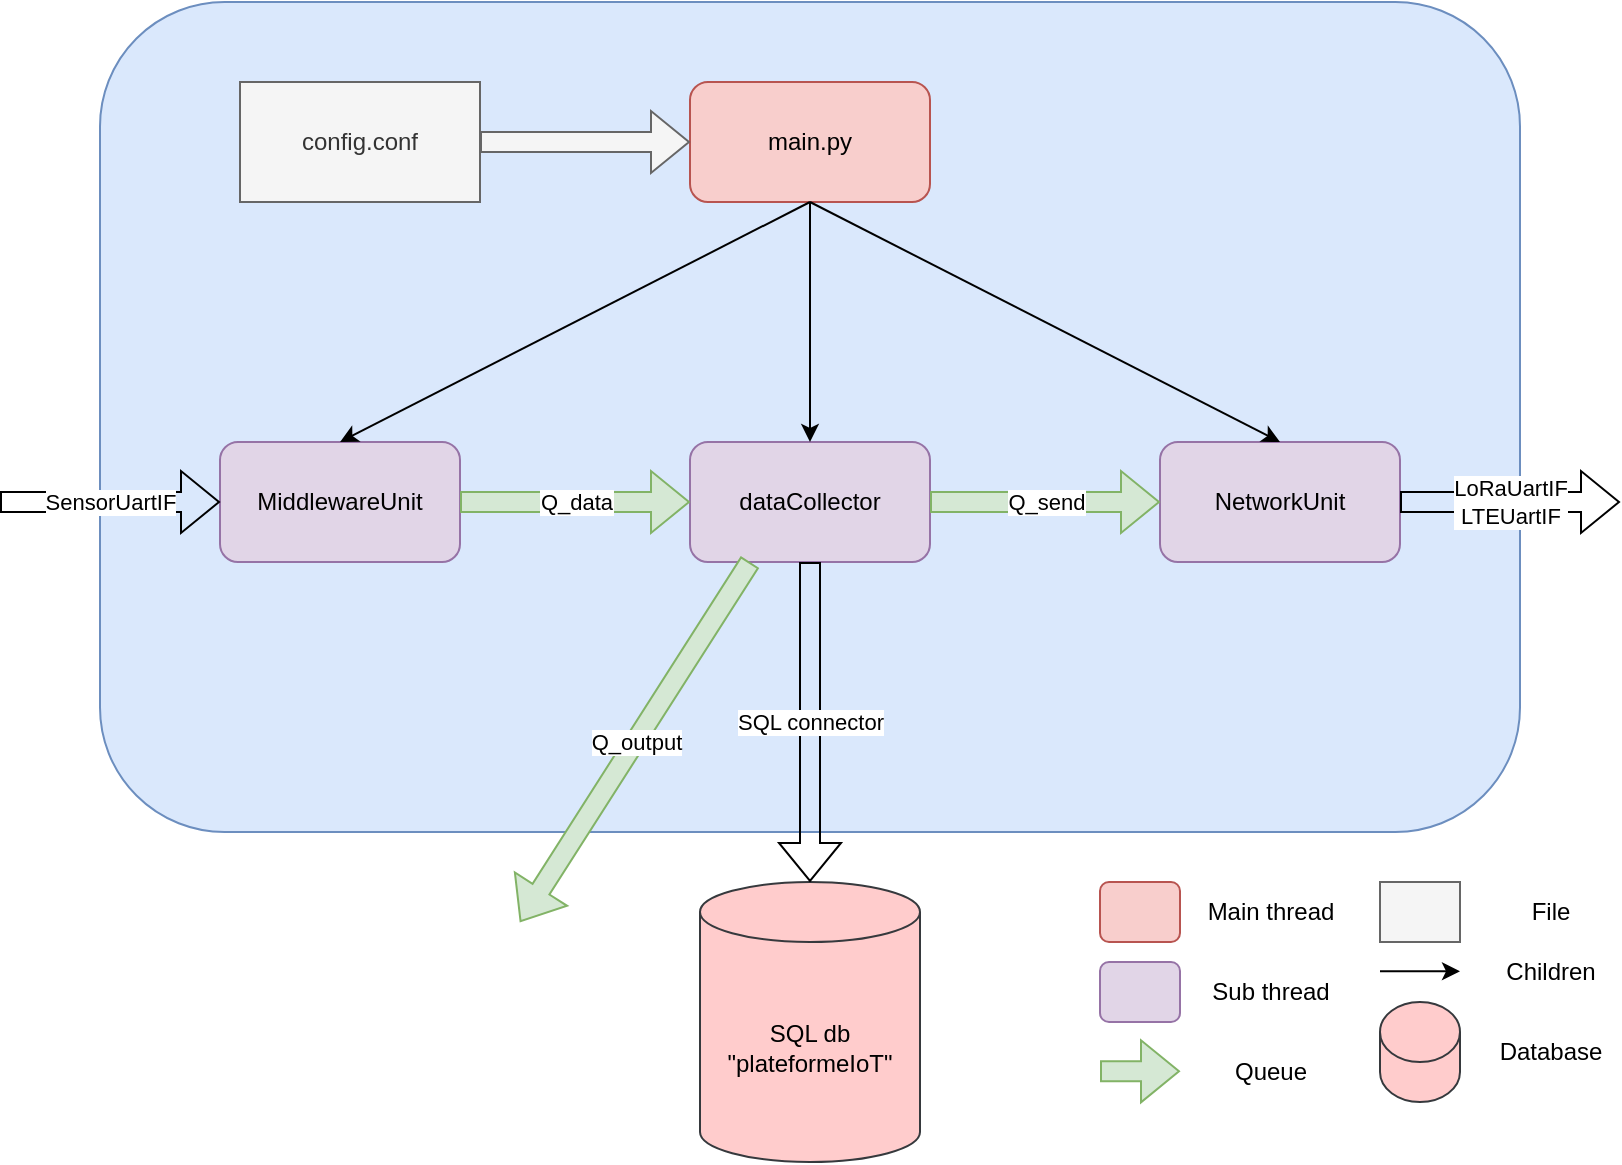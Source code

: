 <mxfile version="24.7.10">
  <diagram id="kgpKYQtTHZ0yAKxKKP6v" name="Page-1">
    <mxGraphModel dx="1147" dy="732" grid="1" gridSize="10" guides="1" tooltips="1" connect="1" arrows="1" fold="1" page="1" pageScale="1" pageWidth="850" pageHeight="1100" math="0" shadow="0">
      <root>
        <mxCell id="0" />
        <mxCell id="1" parent="0" />
        <mxCell id="p8oQ2Y7UW29wnvVlreP6-6" value="" style="rounded=1;whiteSpace=wrap;html=1;fillColor=#dae8fc;strokeColor=#6c8ebf;" vertex="1" parent="1">
          <mxGeometry x="70" y="10" width="710" height="415" as="geometry" />
        </mxCell>
        <mxCell id="p8oQ2Y7UW29wnvVlreP6-1" value="main.py" style="rounded=1;whiteSpace=wrap;html=1;fillColor=#f8cecc;strokeColor=#b85450;" vertex="1" parent="1">
          <mxGeometry x="365" y="50" width="120" height="60" as="geometry" />
        </mxCell>
        <mxCell id="p8oQ2Y7UW29wnvVlreP6-2" value="MiddlewareUnit" style="rounded=1;whiteSpace=wrap;html=1;fillColor=#e1d5e7;strokeColor=#9673a6;" vertex="1" parent="1">
          <mxGeometry x="130" y="230" width="120" height="60" as="geometry" />
        </mxCell>
        <mxCell id="p8oQ2Y7UW29wnvVlreP6-3" value="dataCollector" style="rounded=1;whiteSpace=wrap;html=1;fillColor=#e1d5e7;strokeColor=#9673a6;" vertex="1" parent="1">
          <mxGeometry x="365" y="230" width="120" height="60" as="geometry" />
        </mxCell>
        <mxCell id="p8oQ2Y7UW29wnvVlreP6-4" value="NetworkUnit" style="rounded=1;whiteSpace=wrap;html=1;fillColor=#e1d5e7;strokeColor=#9673a6;" vertex="1" parent="1">
          <mxGeometry x="600" y="230" width="120" height="60" as="geometry" />
        </mxCell>
        <mxCell id="p8oQ2Y7UW29wnvVlreP6-5" value="config.conf" style="rounded=0;whiteSpace=wrap;html=1;fillColor=#f5f5f5;fontColor=#333333;strokeColor=#666666;" vertex="1" parent="1">
          <mxGeometry x="140" y="50" width="120" height="60" as="geometry" />
        </mxCell>
        <mxCell id="p8oQ2Y7UW29wnvVlreP6-7" value="&lt;div&gt;SQL db&lt;/div&gt;&lt;div&gt;&quot;plateformeIoT&quot;&lt;br&gt;&lt;/div&gt;" style="shape=cylinder3;whiteSpace=wrap;html=1;boundedLbl=1;backgroundOutline=1;size=15;fillColor=#ffcccc;strokeColor=#36393d;" vertex="1" parent="1">
          <mxGeometry x="370" y="450" width="110" height="140" as="geometry" />
        </mxCell>
        <mxCell id="p8oQ2Y7UW29wnvVlreP6-8" value="" style="shape=flexArrow;endArrow=classic;html=1;rounded=0;exitX=1;exitY=0.5;exitDx=0;exitDy=0;entryX=0;entryY=0.5;entryDx=0;entryDy=0;fillColor=#d5e8d4;strokeColor=#82b366;" edge="1" parent="1" source="p8oQ2Y7UW29wnvVlreP6-2" target="p8oQ2Y7UW29wnvVlreP6-3">
          <mxGeometry width="50" height="50" relative="1" as="geometry">
            <mxPoint x="400" y="310" as="sourcePoint" />
            <mxPoint x="360" y="260" as="targetPoint" />
          </mxGeometry>
        </mxCell>
        <mxCell id="p8oQ2Y7UW29wnvVlreP6-18" value="Q_data" style="edgeLabel;html=1;align=center;verticalAlign=middle;resizable=0;points=[];" vertex="1" connectable="0" parent="p8oQ2Y7UW29wnvVlreP6-8">
          <mxGeometry relative="1" as="geometry">
            <mxPoint as="offset" />
          </mxGeometry>
        </mxCell>
        <mxCell id="p8oQ2Y7UW29wnvVlreP6-9" value="" style="shape=flexArrow;endArrow=classic;html=1;rounded=0;exitX=1;exitY=0.5;exitDx=0;exitDy=0;entryX=0;entryY=0.5;entryDx=0;entryDy=0;fillColor=#d5e8d4;strokeColor=#82b366;" edge="1" parent="1" source="p8oQ2Y7UW29wnvVlreP6-3" target="p8oQ2Y7UW29wnvVlreP6-4">
          <mxGeometry width="50" height="50" relative="1" as="geometry">
            <mxPoint x="400" y="310" as="sourcePoint" />
            <mxPoint x="450" y="260" as="targetPoint" />
          </mxGeometry>
        </mxCell>
        <mxCell id="p8oQ2Y7UW29wnvVlreP6-19" value="Q_send" style="edgeLabel;html=1;align=center;verticalAlign=middle;resizable=0;points=[];" vertex="1" connectable="0" parent="p8oQ2Y7UW29wnvVlreP6-9">
          <mxGeometry relative="1" as="geometry">
            <mxPoint as="offset" />
          </mxGeometry>
        </mxCell>
        <mxCell id="p8oQ2Y7UW29wnvVlreP6-10" value="" style="endArrow=classic;html=1;rounded=0;exitX=0.5;exitY=1;exitDx=0;exitDy=0;entryX=0.5;entryY=0;entryDx=0;entryDy=0;" edge="1" parent="1" source="p8oQ2Y7UW29wnvVlreP6-1" target="p8oQ2Y7UW29wnvVlreP6-3">
          <mxGeometry width="50" height="50" relative="1" as="geometry">
            <mxPoint x="400" y="310" as="sourcePoint" />
            <mxPoint x="450" y="260" as="targetPoint" />
          </mxGeometry>
        </mxCell>
        <mxCell id="p8oQ2Y7UW29wnvVlreP6-11" value="" style="endArrow=classic;html=1;rounded=0;exitX=0.5;exitY=1;exitDx=0;exitDy=0;entryX=0.5;entryY=0;entryDx=0;entryDy=0;" edge="1" parent="1" source="p8oQ2Y7UW29wnvVlreP6-1" target="p8oQ2Y7UW29wnvVlreP6-4">
          <mxGeometry width="50" height="50" relative="1" as="geometry">
            <mxPoint x="400" y="310" as="sourcePoint" />
            <mxPoint x="450" y="260" as="targetPoint" />
          </mxGeometry>
        </mxCell>
        <mxCell id="p8oQ2Y7UW29wnvVlreP6-12" value="" style="endArrow=classic;html=1;rounded=0;entryX=0.5;entryY=0;entryDx=0;entryDy=0;exitX=0.5;exitY=1;exitDx=0;exitDy=0;" edge="1" parent="1" source="p8oQ2Y7UW29wnvVlreP6-1" target="p8oQ2Y7UW29wnvVlreP6-2">
          <mxGeometry width="50" height="50" relative="1" as="geometry">
            <mxPoint x="400" y="310" as="sourcePoint" />
            <mxPoint x="450" y="260" as="targetPoint" />
          </mxGeometry>
        </mxCell>
        <mxCell id="p8oQ2Y7UW29wnvVlreP6-13" value="" style="shape=flexArrow;endArrow=classic;html=1;rounded=0;exitX=1;exitY=0.5;exitDx=0;exitDy=0;entryX=0;entryY=0.5;entryDx=0;entryDy=0;fillColor=#f5f5f5;strokeColor=#666666;" edge="1" parent="1" source="p8oQ2Y7UW29wnvVlreP6-5" target="p8oQ2Y7UW29wnvVlreP6-1">
          <mxGeometry width="50" height="50" relative="1" as="geometry">
            <mxPoint x="400" y="310" as="sourcePoint" />
            <mxPoint x="450" y="260" as="targetPoint" />
          </mxGeometry>
        </mxCell>
        <mxCell id="p8oQ2Y7UW29wnvVlreP6-14" value="" style="shape=flexArrow;endArrow=classic;html=1;rounded=0;exitX=0.5;exitY=1;exitDx=0;exitDy=0;entryX=0.5;entryY=0;entryDx=0;entryDy=0;entryPerimeter=0;" edge="1" parent="1" source="p8oQ2Y7UW29wnvVlreP6-3" target="p8oQ2Y7UW29wnvVlreP6-7">
          <mxGeometry width="50" height="50" relative="1" as="geometry">
            <mxPoint x="400" y="310" as="sourcePoint" />
            <mxPoint x="450" y="260" as="targetPoint" />
          </mxGeometry>
        </mxCell>
        <mxCell id="p8oQ2Y7UW29wnvVlreP6-20" value="SQL connector" style="edgeLabel;html=1;align=center;verticalAlign=middle;resizable=0;points=[];" vertex="1" connectable="0" parent="p8oQ2Y7UW29wnvVlreP6-14">
          <mxGeometry relative="1" as="geometry">
            <mxPoint as="offset" />
          </mxGeometry>
        </mxCell>
        <mxCell id="p8oQ2Y7UW29wnvVlreP6-15" value="" style="shape=flexArrow;endArrow=classic;html=1;rounded=0;exitX=0.25;exitY=1;exitDx=0;exitDy=0;fillColor=#d5e8d4;strokeColor=#82b366;" edge="1" parent="1" source="p8oQ2Y7UW29wnvVlreP6-3">
          <mxGeometry width="50" height="50" relative="1" as="geometry">
            <mxPoint x="400" y="310" as="sourcePoint" />
            <mxPoint x="280" y="470" as="targetPoint" />
          </mxGeometry>
        </mxCell>
        <mxCell id="p8oQ2Y7UW29wnvVlreP6-21" value="Q_output" style="edgeLabel;html=1;align=center;verticalAlign=middle;resizable=0;points=[];" vertex="1" connectable="0" parent="p8oQ2Y7UW29wnvVlreP6-15">
          <mxGeometry relative="1" as="geometry">
            <mxPoint as="offset" />
          </mxGeometry>
        </mxCell>
        <mxCell id="p8oQ2Y7UW29wnvVlreP6-16" value="" style="shape=flexArrow;endArrow=classic;html=1;rounded=0;exitX=1;exitY=0.5;exitDx=0;exitDy=0;" edge="1" parent="1" source="p8oQ2Y7UW29wnvVlreP6-4">
          <mxGeometry width="50" height="50" relative="1" as="geometry">
            <mxPoint x="400" y="310" as="sourcePoint" />
            <mxPoint x="830" y="260" as="targetPoint" />
          </mxGeometry>
        </mxCell>
        <mxCell id="p8oQ2Y7UW29wnvVlreP6-22" value="&lt;div&gt;LoRaUartIF&lt;/div&gt;&lt;div&gt;LTEUartIF&lt;br&gt;&lt;/div&gt;" style="edgeLabel;html=1;align=center;verticalAlign=middle;resizable=0;points=[];" vertex="1" connectable="0" parent="p8oQ2Y7UW29wnvVlreP6-16">
          <mxGeometry relative="1" as="geometry">
            <mxPoint as="offset" />
          </mxGeometry>
        </mxCell>
        <mxCell id="p8oQ2Y7UW29wnvVlreP6-17" value="" style="shape=flexArrow;endArrow=classic;html=1;rounded=0;entryX=0;entryY=0.5;entryDx=0;entryDy=0;" edge="1" parent="1" target="p8oQ2Y7UW29wnvVlreP6-2">
          <mxGeometry width="50" height="50" relative="1" as="geometry">
            <mxPoint x="20" y="260" as="sourcePoint" />
            <mxPoint x="450" y="260" as="targetPoint" />
          </mxGeometry>
        </mxCell>
        <mxCell id="p8oQ2Y7UW29wnvVlreP6-23" value="SensorUartIF" style="edgeLabel;html=1;align=center;verticalAlign=middle;resizable=0;points=[];" vertex="1" connectable="0" parent="p8oQ2Y7UW29wnvVlreP6-17">
          <mxGeometry relative="1" as="geometry">
            <mxPoint as="offset" />
          </mxGeometry>
        </mxCell>
        <mxCell id="p8oQ2Y7UW29wnvVlreP6-24" value="" style="rounded=1;whiteSpace=wrap;html=1;fillColor=#e1d5e7;strokeColor=#9673a6;" vertex="1" parent="1">
          <mxGeometry x="570" y="490" width="40" height="30" as="geometry" />
        </mxCell>
        <mxCell id="p8oQ2Y7UW29wnvVlreP6-25" value="" style="rounded=1;whiteSpace=wrap;html=1;fillColor=#f8cecc;strokeColor=#b85450;" vertex="1" parent="1">
          <mxGeometry x="570" y="450" width="40" height="30" as="geometry" />
        </mxCell>
        <mxCell id="p8oQ2Y7UW29wnvVlreP6-26" value="" style="shape=flexArrow;endArrow=classic;html=1;rounded=0;exitX=1;exitY=0.5;exitDx=0;exitDy=0;fillColor=#d5e8d4;strokeColor=#82b366;" edge="1" parent="1">
          <mxGeometry width="50" height="50" relative="1" as="geometry">
            <mxPoint x="570" y="544.66" as="sourcePoint" />
            <mxPoint x="610" y="544.66" as="targetPoint" />
          </mxGeometry>
        </mxCell>
        <mxCell id="p8oQ2Y7UW29wnvVlreP6-28" value="" style="rounded=0;whiteSpace=wrap;html=1;fillColor=#f5f5f5;fontColor=#333333;strokeColor=#666666;" vertex="1" parent="1">
          <mxGeometry x="710" y="450" width="40" height="30" as="geometry" />
        </mxCell>
        <mxCell id="p8oQ2Y7UW29wnvVlreP6-30" value="" style="endArrow=classic;html=1;rounded=0;" edge="1" parent="1">
          <mxGeometry width="50" height="50" relative="1" as="geometry">
            <mxPoint x="710" y="494.66" as="sourcePoint" />
            <mxPoint x="750" y="494.66" as="targetPoint" />
          </mxGeometry>
        </mxCell>
        <mxCell id="p8oQ2Y7UW29wnvVlreP6-31" value="Main thread" style="text;html=1;align=center;verticalAlign=middle;resizable=0;points=[];autosize=1;strokeColor=none;fillColor=none;" vertex="1" parent="1">
          <mxGeometry x="610" y="450" width="90" height="30" as="geometry" />
        </mxCell>
        <mxCell id="p8oQ2Y7UW29wnvVlreP6-32" value="Sub thread" style="text;html=1;align=center;verticalAlign=middle;resizable=0;points=[];autosize=1;strokeColor=none;fillColor=none;" vertex="1" parent="1">
          <mxGeometry x="615" y="490" width="80" height="30" as="geometry" />
        </mxCell>
        <mxCell id="p8oQ2Y7UW29wnvVlreP6-33" value="Queue" style="text;html=1;align=center;verticalAlign=middle;resizable=0;points=[];autosize=1;strokeColor=none;fillColor=none;" vertex="1" parent="1">
          <mxGeometry x="625" y="530" width="60" height="30" as="geometry" />
        </mxCell>
        <mxCell id="p8oQ2Y7UW29wnvVlreP6-34" value="File" style="text;html=1;align=center;verticalAlign=middle;resizable=0;points=[];autosize=1;strokeColor=none;fillColor=none;" vertex="1" parent="1">
          <mxGeometry x="775" y="450" width="40" height="30" as="geometry" />
        </mxCell>
        <mxCell id="p8oQ2Y7UW29wnvVlreP6-35" value="Children" style="text;html=1;align=center;verticalAlign=middle;resizable=0;points=[];autosize=1;strokeColor=none;fillColor=none;" vertex="1" parent="1">
          <mxGeometry x="760" y="480" width="70" height="30" as="geometry" />
        </mxCell>
        <mxCell id="p8oQ2Y7UW29wnvVlreP6-36" value="" style="shape=cylinder3;whiteSpace=wrap;html=1;boundedLbl=1;backgroundOutline=1;size=15;fillColor=#ffcccc;strokeColor=#36393d;" vertex="1" parent="1">
          <mxGeometry x="710" y="510" width="40" height="50" as="geometry" />
        </mxCell>
        <mxCell id="p8oQ2Y7UW29wnvVlreP6-37" value="Database" style="text;html=1;align=center;verticalAlign=middle;resizable=0;points=[];autosize=1;strokeColor=none;fillColor=none;" vertex="1" parent="1">
          <mxGeometry x="760" y="520" width="70" height="30" as="geometry" />
        </mxCell>
      </root>
    </mxGraphModel>
  </diagram>
</mxfile>
